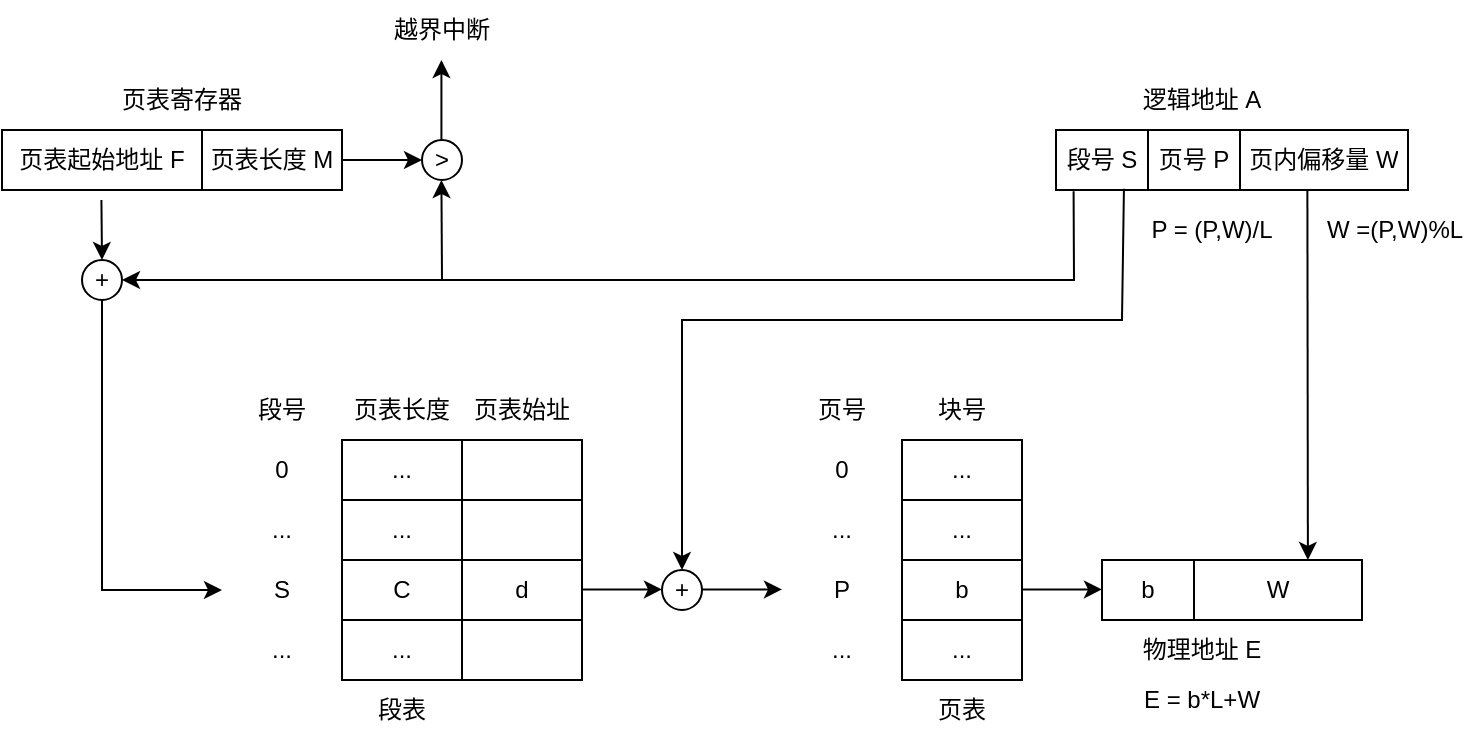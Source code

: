 <mxfile version="20.3.0" type="device"><diagram id="eAWqI2Ln9IrxOCRJqI0D" name="第 1 页"><mxGraphModel dx="813" dy="517" grid="1" gridSize="10" guides="1" tooltips="1" connect="1" arrows="1" fold="1" page="1" pageScale="1" pageWidth="827" pageHeight="1169" math="0" shadow="0"><root><mxCell id="0"/><mxCell id="1" parent="0"/><mxCell id="2LZX6X_CSnZhc2OV9Cz2-1" value="" style="shape=table;html=1;whiteSpace=wrap;startSize=0;container=1;collapsible=0;childLayout=tableLayout;" parent="1" vertex="1"><mxGeometry x="110" y="285" width="170" height="30" as="geometry"/></mxCell><mxCell id="2LZX6X_CSnZhc2OV9Cz2-2" value="" style="shape=tableRow;horizontal=0;startSize=0;swimlaneHead=0;swimlaneBody=0;top=0;left=0;bottom=0;right=0;collapsible=0;dropTarget=0;fillColor=none;points=[[0,0.5],[1,0.5]];portConstraint=eastwest;" parent="2LZX6X_CSnZhc2OV9Cz2-1" vertex="1"><mxGeometry width="170" height="30" as="geometry"/></mxCell><mxCell id="2LZX6X_CSnZhc2OV9Cz2-3" value="页表起始地址 F" style="shape=partialRectangle;html=1;whiteSpace=wrap;connectable=0;fillColor=none;top=0;left=0;bottom=0;right=0;overflow=hidden;" parent="2LZX6X_CSnZhc2OV9Cz2-2" vertex="1"><mxGeometry width="100" height="30" as="geometry"><mxRectangle width="100" height="30" as="alternateBounds"/></mxGeometry></mxCell><mxCell id="2LZX6X_CSnZhc2OV9Cz2-4" value="页表长度 M" style="shape=partialRectangle;html=1;whiteSpace=wrap;connectable=0;fillColor=none;top=0;left=0;bottom=0;right=0;overflow=hidden;" parent="2LZX6X_CSnZhc2OV9Cz2-2" vertex="1"><mxGeometry x="100" width="70" height="30" as="geometry"><mxRectangle width="70" height="30" as="alternateBounds"/></mxGeometry></mxCell><mxCell id="2LZX6X_CSnZhc2OV9Cz2-14" value="页表寄存器" style="text;html=1;strokeColor=none;fillColor=none;align=center;verticalAlign=middle;whiteSpace=wrap;rounded=0;" parent="1" vertex="1"><mxGeometry x="160" y="255" width="80" height="30" as="geometry"/></mxCell><mxCell id="2LZX6X_CSnZhc2OV9Cz2-16" value="+" style="ellipse;whiteSpace=wrap;html=1;aspect=fixed;" parent="1" vertex="1"><mxGeometry x="150" y="350" width="20" height="20" as="geometry"/></mxCell><mxCell id="2LZX6X_CSnZhc2OV9Cz2-17" value="" style="endArrow=classic;html=1;rounded=0;" parent="1" edge="1"><mxGeometry width="50" height="50" relative="1" as="geometry"><mxPoint x="159.71" y="320" as="sourcePoint"/><mxPoint x="160" y="350" as="targetPoint"/></mxGeometry></mxCell><mxCell id="2LZX6X_CSnZhc2OV9Cz2-18" value="&amp;gt;" style="ellipse;whiteSpace=wrap;html=1;aspect=fixed;" parent="1" vertex="1"><mxGeometry x="320" y="290" width="20" height="20" as="geometry"/></mxCell><mxCell id="2LZX6X_CSnZhc2OV9Cz2-19" value="" style="endArrow=classic;html=1;rounded=0;exitX=1;exitY=0.5;exitDx=0;exitDy=0;" parent="1" source="2LZX6X_CSnZhc2OV9Cz2-2" edge="1"><mxGeometry width="50" height="50" relative="1" as="geometry"><mxPoint x="290" y="350" as="sourcePoint"/><mxPoint x="320" y="300" as="targetPoint"/></mxGeometry></mxCell><mxCell id="2LZX6X_CSnZhc2OV9Cz2-20" value="" style="endArrow=classic;html=1;rounded=0;" parent="1" edge="1"><mxGeometry width="50" height="50" relative="1" as="geometry"><mxPoint x="329.71" y="290" as="sourcePoint"/><mxPoint x="329.71" y="250" as="targetPoint"/></mxGeometry></mxCell><mxCell id="2LZX6X_CSnZhc2OV9Cz2-21" value="" style="endArrow=classic;html=1;rounded=0;" parent="1" edge="1"><mxGeometry width="50" height="50" relative="1" as="geometry"><mxPoint x="330" y="360" as="sourcePoint"/><mxPoint x="329.71" y="310" as="targetPoint"/></mxGeometry></mxCell><mxCell id="2LZX6X_CSnZhc2OV9Cz2-26" value="逻辑地址 A" style="text;html=1;strokeColor=none;fillColor=none;align=center;verticalAlign=middle;whiteSpace=wrap;rounded=0;" parent="1" vertex="1"><mxGeometry x="670" y="255" width="80" height="30" as="geometry"/></mxCell><mxCell id="2LZX6X_CSnZhc2OV9Cz2-27" value="越界中断" style="text;html=1;strokeColor=none;fillColor=none;align=center;verticalAlign=middle;whiteSpace=wrap;rounded=0;" parent="1" vertex="1"><mxGeometry x="290" y="220" width="80" height="30" as="geometry"/></mxCell><mxCell id="2LZX6X_CSnZhc2OV9Cz2-28" value="" style="endArrow=classic;html=1;rounded=0;exitX=0.05;exitY=1.019;exitDx=0;exitDy=0;exitPerimeter=0;entryX=1;entryY=0.5;entryDx=0;entryDy=0;" parent="1" source="2LZX6X_CSnZhc2OV9Cz2-23" target="2LZX6X_CSnZhc2OV9Cz2-16" edge="1"><mxGeometry width="50" height="50" relative="1" as="geometry"><mxPoint x="390" y="400" as="sourcePoint"/><mxPoint x="440" y="350" as="targetPoint"/><Array as="points"><mxPoint x="646" y="360"/></Array></mxGeometry></mxCell><mxCell id="2LZX6X_CSnZhc2OV9Cz2-29" value="" style="shape=table;html=1;whiteSpace=wrap;startSize=0;container=1;collapsible=0;childLayout=tableLayout;" parent="1" vertex="1"><mxGeometry x="280" y="440" width="120" height="120" as="geometry"/></mxCell><mxCell id="2LZX6X_CSnZhc2OV9Cz2-30" value="" style="shape=tableRow;horizontal=0;startSize=0;swimlaneHead=0;swimlaneBody=0;top=0;left=0;bottom=0;right=0;collapsible=0;dropTarget=0;fillColor=none;points=[[0,0.5],[1,0.5]];portConstraint=eastwest;" parent="2LZX6X_CSnZhc2OV9Cz2-29" vertex="1"><mxGeometry width="120" height="30" as="geometry"/></mxCell><mxCell id="2LZX6X_CSnZhc2OV9Cz2-31" value="...&lt;br&gt;" style="shape=partialRectangle;html=1;whiteSpace=wrap;connectable=0;fillColor=none;top=0;left=0;bottom=0;right=0;overflow=hidden;" parent="2LZX6X_CSnZhc2OV9Cz2-30" vertex="1"><mxGeometry width="60" height="30" as="geometry"><mxRectangle width="60" height="30" as="alternateBounds"/></mxGeometry></mxCell><mxCell id="wjg2VA-_6TJEQ_uciIRn-45" style="shape=partialRectangle;html=1;whiteSpace=wrap;connectable=0;fillColor=none;top=0;left=0;bottom=0;right=0;overflow=hidden;" vertex="1" parent="2LZX6X_CSnZhc2OV9Cz2-30"><mxGeometry x="60" width="60" height="30" as="geometry"><mxRectangle width="60" height="30" as="alternateBounds"/></mxGeometry></mxCell><mxCell id="2LZX6X_CSnZhc2OV9Cz2-34" value="" style="shape=tableRow;horizontal=0;startSize=0;swimlaneHead=0;swimlaneBody=0;top=0;left=0;bottom=0;right=0;collapsible=0;dropTarget=0;fillColor=none;points=[[0,0.5],[1,0.5]];portConstraint=eastwest;" parent="2LZX6X_CSnZhc2OV9Cz2-29" vertex="1"><mxGeometry y="30" width="120" height="30" as="geometry"/></mxCell><mxCell id="2LZX6X_CSnZhc2OV9Cz2-35" value="..." style="shape=partialRectangle;html=1;whiteSpace=wrap;connectable=0;fillColor=none;top=0;left=0;bottom=0;right=0;overflow=hidden;" parent="2LZX6X_CSnZhc2OV9Cz2-34" vertex="1"><mxGeometry width="60" height="30" as="geometry"><mxRectangle width="60" height="30" as="alternateBounds"/></mxGeometry></mxCell><mxCell id="wjg2VA-_6TJEQ_uciIRn-46" style="shape=partialRectangle;html=1;whiteSpace=wrap;connectable=0;fillColor=none;top=0;left=0;bottom=0;right=0;overflow=hidden;" vertex="1" parent="2LZX6X_CSnZhc2OV9Cz2-34"><mxGeometry x="60" width="60" height="30" as="geometry"><mxRectangle width="60" height="30" as="alternateBounds"/></mxGeometry></mxCell><mxCell id="2LZX6X_CSnZhc2OV9Cz2-38" value="" style="shape=tableRow;horizontal=0;startSize=0;swimlaneHead=0;swimlaneBody=0;top=0;left=0;bottom=0;right=0;collapsible=0;dropTarget=0;fillColor=none;points=[[0,0.5],[1,0.5]];portConstraint=eastwest;" parent="2LZX6X_CSnZhc2OV9Cz2-29" vertex="1"><mxGeometry y="60" width="120" height="30" as="geometry"/></mxCell><mxCell id="2LZX6X_CSnZhc2OV9Cz2-39" value="C" style="shape=partialRectangle;html=1;whiteSpace=wrap;connectable=0;fillColor=none;top=0;left=0;bottom=0;right=0;overflow=hidden;" parent="2LZX6X_CSnZhc2OV9Cz2-38" vertex="1"><mxGeometry width="60" height="30" as="geometry"><mxRectangle width="60" height="30" as="alternateBounds"/></mxGeometry></mxCell><mxCell id="wjg2VA-_6TJEQ_uciIRn-47" value="d" style="shape=partialRectangle;html=1;whiteSpace=wrap;connectable=0;fillColor=none;top=0;left=0;bottom=0;right=0;overflow=hidden;" vertex="1" parent="2LZX6X_CSnZhc2OV9Cz2-38"><mxGeometry x="60" width="60" height="30" as="geometry"><mxRectangle width="60" height="30" as="alternateBounds"/></mxGeometry></mxCell><mxCell id="2LZX6X_CSnZhc2OV9Cz2-42" style="shape=tableRow;horizontal=0;startSize=0;swimlaneHead=0;swimlaneBody=0;top=0;left=0;bottom=0;right=0;collapsible=0;dropTarget=0;fillColor=none;points=[[0,0.5],[1,0.5]];portConstraint=eastwest;" parent="2LZX6X_CSnZhc2OV9Cz2-29" vertex="1"><mxGeometry y="90" width="120" height="30" as="geometry"/></mxCell><mxCell id="2LZX6X_CSnZhc2OV9Cz2-43" value="..." style="shape=partialRectangle;html=1;whiteSpace=wrap;connectable=0;fillColor=none;top=0;left=0;bottom=0;right=0;overflow=hidden;" parent="2LZX6X_CSnZhc2OV9Cz2-42" vertex="1"><mxGeometry width="60" height="30" as="geometry"><mxRectangle width="60" height="30" as="alternateBounds"/></mxGeometry></mxCell><mxCell id="wjg2VA-_6TJEQ_uciIRn-48" style="shape=partialRectangle;html=1;whiteSpace=wrap;connectable=0;fillColor=none;top=0;left=0;bottom=0;right=0;overflow=hidden;" vertex="1" parent="2LZX6X_CSnZhc2OV9Cz2-42"><mxGeometry x="60" width="60" height="30" as="geometry"><mxRectangle width="60" height="30" as="alternateBounds"/></mxGeometry></mxCell><mxCell id="2LZX6X_CSnZhc2OV9Cz2-22" value="" style="shape=table;html=1;whiteSpace=wrap;startSize=0;container=1;collapsible=0;childLayout=tableLayout;" parent="1" vertex="1"><mxGeometry x="637" y="285" width="176" height="30" as="geometry"/></mxCell><mxCell id="2LZX6X_CSnZhc2OV9Cz2-23" value="" style="shape=tableRow;horizontal=0;startSize=0;swimlaneHead=0;swimlaneBody=0;top=0;left=0;bottom=0;right=0;collapsible=0;dropTarget=0;fillColor=none;points=[[0,0.5],[1,0.5]];portConstraint=eastwest;" parent="2LZX6X_CSnZhc2OV9Cz2-22" vertex="1"><mxGeometry width="176" height="30" as="geometry"/></mxCell><mxCell id="wjg2VA-_6TJEQ_uciIRn-57" value="段号 S" style="shape=partialRectangle;html=1;whiteSpace=wrap;connectable=0;fillColor=none;top=0;left=0;bottom=0;right=0;overflow=hidden;" vertex="1" parent="2LZX6X_CSnZhc2OV9Cz2-23"><mxGeometry width="46" height="30" as="geometry"><mxRectangle width="46" height="30" as="alternateBounds"/></mxGeometry></mxCell><mxCell id="2LZX6X_CSnZhc2OV9Cz2-24" value="页号 P" style="shape=partialRectangle;html=1;whiteSpace=wrap;connectable=0;fillColor=none;top=0;left=0;bottom=0;right=0;overflow=hidden;" parent="2LZX6X_CSnZhc2OV9Cz2-23" vertex="1"><mxGeometry x="46" width="46" height="30" as="geometry"><mxRectangle width="46" height="30" as="alternateBounds"/></mxGeometry></mxCell><mxCell id="2LZX6X_CSnZhc2OV9Cz2-25" value="页内偏移量 W" style="shape=partialRectangle;html=1;whiteSpace=wrap;connectable=0;fillColor=none;top=0;left=0;bottom=0;right=0;overflow=hidden;" parent="2LZX6X_CSnZhc2OV9Cz2-23" vertex="1"><mxGeometry x="92" width="84" height="30" as="geometry"><mxRectangle width="84" height="30" as="alternateBounds"/></mxGeometry></mxCell><mxCell id="2LZX6X_CSnZhc2OV9Cz2-47" value="页表长度" style="text;html=1;strokeColor=none;fillColor=none;align=center;verticalAlign=middle;whiteSpace=wrap;rounded=0;" parent="1" vertex="1"><mxGeometry x="280" y="410" width="60" height="30" as="geometry"/></mxCell><mxCell id="2LZX6X_CSnZhc2OV9Cz2-48" value="段号" style="text;html=1;strokeColor=none;fillColor=none;align=center;verticalAlign=middle;whiteSpace=wrap;rounded=0;" parent="1" vertex="1"><mxGeometry x="220" y="410" width="60" height="30" as="geometry"/></mxCell><mxCell id="2LZX6X_CSnZhc2OV9Cz2-49" value="0" style="text;html=1;strokeColor=none;fillColor=none;align=center;verticalAlign=middle;whiteSpace=wrap;rounded=0;" parent="1" vertex="1"><mxGeometry x="220" y="440" width="60" height="30" as="geometry"/></mxCell><mxCell id="2LZX6X_CSnZhc2OV9Cz2-50" value="..." style="text;html=1;strokeColor=none;fillColor=none;align=center;verticalAlign=middle;whiteSpace=wrap;rounded=0;" parent="1" vertex="1"><mxGeometry x="220" y="470" width="60" height="30" as="geometry"/></mxCell><mxCell id="2LZX6X_CSnZhc2OV9Cz2-51" value="S" style="text;html=1;strokeColor=none;fillColor=none;align=center;verticalAlign=middle;whiteSpace=wrap;rounded=0;" parent="1" vertex="1"><mxGeometry x="220" y="500" width="60" height="30" as="geometry"/></mxCell><mxCell id="2LZX6X_CSnZhc2OV9Cz2-58" value="" style="endArrow=classic;html=1;rounded=0;entryX=0.615;entryY=0;entryDx=0;entryDy=0;entryPerimeter=0;exitX=0.613;exitY=0.989;exitDx=0;exitDy=0;exitPerimeter=0;" parent="1" edge="1"><mxGeometry width="50" height="50" relative="1" as="geometry"><mxPoint x="762.69" y="314.67" as="sourcePoint"/><mxPoint x="762.95" y="500" as="targetPoint"/></mxGeometry></mxCell><mxCell id="2LZX6X_CSnZhc2OV9Cz2-52" value="..." style="text;html=1;strokeColor=none;fillColor=none;align=center;verticalAlign=middle;whiteSpace=wrap;rounded=0;" parent="1" vertex="1"><mxGeometry x="220" y="530" width="60" height="30" as="geometry"/></mxCell><mxCell id="2LZX6X_CSnZhc2OV9Cz2-53" value="" style="endArrow=classic;html=1;rounded=0;exitX=0.5;exitY=1;exitDx=0;exitDy=0;entryX=0;entryY=0.5;entryDx=0;entryDy=0;" parent="1" source="2LZX6X_CSnZhc2OV9Cz2-16" target="2LZX6X_CSnZhc2OV9Cz2-51" edge="1"><mxGeometry width="50" height="50" relative="1" as="geometry"><mxPoint x="390" y="400" as="sourcePoint"/><mxPoint x="440" y="350" as="targetPoint"/><Array as="points"><mxPoint x="160" y="515"/></Array></mxGeometry></mxCell><mxCell id="2LZX6X_CSnZhc2OV9Cz2-54" value="" style="shape=table;html=1;whiteSpace=wrap;startSize=0;container=1;collapsible=0;childLayout=tableLayout;" parent="1" vertex="1"><mxGeometry x="660" y="500" width="130" height="30" as="geometry"/></mxCell><mxCell id="2LZX6X_CSnZhc2OV9Cz2-55" value="" style="shape=tableRow;horizontal=0;startSize=0;swimlaneHead=0;swimlaneBody=0;top=0;left=0;bottom=0;right=0;collapsible=0;dropTarget=0;fillColor=none;points=[[0,0.5],[1,0.5]];portConstraint=eastwest;" parent="2LZX6X_CSnZhc2OV9Cz2-54" vertex="1"><mxGeometry width="130" height="30" as="geometry"/></mxCell><mxCell id="2LZX6X_CSnZhc2OV9Cz2-56" value="b" style="shape=partialRectangle;html=1;whiteSpace=wrap;connectable=0;fillColor=none;top=0;left=0;bottom=0;right=0;overflow=hidden;" parent="2LZX6X_CSnZhc2OV9Cz2-55" vertex="1"><mxGeometry width="46" height="30" as="geometry"><mxRectangle width="46" height="30" as="alternateBounds"/></mxGeometry></mxCell><mxCell id="2LZX6X_CSnZhc2OV9Cz2-57" value="W" style="shape=partialRectangle;html=1;whiteSpace=wrap;connectable=0;fillColor=none;top=0;left=0;bottom=0;right=0;overflow=hidden;" parent="2LZX6X_CSnZhc2OV9Cz2-55" vertex="1"><mxGeometry x="46" width="84" height="30" as="geometry"><mxRectangle width="84" height="30" as="alternateBounds"/></mxGeometry></mxCell><mxCell id="2LZX6X_CSnZhc2OV9Cz2-59" value="" style="endArrow=classic;html=1;rounded=0;" parent="1" edge="1"><mxGeometry width="50" height="50" relative="1" as="geometry"><mxPoint x="400" y="514.71" as="sourcePoint"/><mxPoint x="440" y="514.71" as="targetPoint"/></mxGeometry></mxCell><mxCell id="2LZX6X_CSnZhc2OV9Cz2-60" value="物理地址 E" style="text;html=1;strokeColor=none;fillColor=none;align=center;verticalAlign=middle;whiteSpace=wrap;rounded=0;" parent="1" vertex="1"><mxGeometry x="670" y="530" width="80" height="30" as="geometry"/></mxCell><mxCell id="2LZX6X_CSnZhc2OV9Cz2-61" value="段表" style="text;html=1;strokeColor=none;fillColor=none;align=center;verticalAlign=middle;whiteSpace=wrap;rounded=0;" parent="1" vertex="1"><mxGeometry x="280" y="560" width="60" height="30" as="geometry"/></mxCell><mxCell id="2LZX6X_CSnZhc2OV9Cz2-62" value="P = (P,W)/L" style="text;html=1;strokeColor=none;fillColor=none;align=center;verticalAlign=middle;whiteSpace=wrap;rounded=0;" parent="1" vertex="1"><mxGeometry x="680" y="320" width="70" height="30" as="geometry"/></mxCell><mxCell id="2LZX6X_CSnZhc2OV9Cz2-63" value="W =(P,W)%L" style="text;html=1;strokeColor=none;fillColor=none;align=center;verticalAlign=middle;whiteSpace=wrap;rounded=0;" parent="1" vertex="1"><mxGeometry x="763" y="320" width="87" height="30" as="geometry"/></mxCell><mxCell id="2LZX6X_CSnZhc2OV9Cz2-64" value="E = b*L+W" style="text;html=1;strokeColor=none;fillColor=none;align=center;verticalAlign=middle;whiteSpace=wrap;rounded=0;" parent="1" vertex="1"><mxGeometry x="675" y="555" width="70" height="30" as="geometry"/></mxCell><mxCell id="wjg2VA-_6TJEQ_uciIRn-25" value="" style="shape=table;html=1;whiteSpace=wrap;startSize=0;container=1;collapsible=0;childLayout=tableLayout;" vertex="1" parent="1"><mxGeometry x="560" y="440" width="60" height="120" as="geometry"/></mxCell><mxCell id="wjg2VA-_6TJEQ_uciIRn-26" value="" style="shape=tableRow;horizontal=0;startSize=0;swimlaneHead=0;swimlaneBody=0;top=0;left=0;bottom=0;right=0;collapsible=0;dropTarget=0;fillColor=none;points=[[0,0.5],[1,0.5]];portConstraint=eastwest;" vertex="1" parent="wjg2VA-_6TJEQ_uciIRn-25"><mxGeometry width="60" height="30" as="geometry"/></mxCell><mxCell id="wjg2VA-_6TJEQ_uciIRn-27" value="...&lt;br&gt;" style="shape=partialRectangle;html=1;whiteSpace=wrap;connectable=0;fillColor=none;top=0;left=0;bottom=0;right=0;overflow=hidden;" vertex="1" parent="wjg2VA-_6TJEQ_uciIRn-26"><mxGeometry width="60" height="30" as="geometry"><mxRectangle width="60" height="30" as="alternateBounds"/></mxGeometry></mxCell><mxCell id="wjg2VA-_6TJEQ_uciIRn-28" value="" style="shape=tableRow;horizontal=0;startSize=0;swimlaneHead=0;swimlaneBody=0;top=0;left=0;bottom=0;right=0;collapsible=0;dropTarget=0;fillColor=none;points=[[0,0.5],[1,0.5]];portConstraint=eastwest;" vertex="1" parent="wjg2VA-_6TJEQ_uciIRn-25"><mxGeometry y="30" width="60" height="30" as="geometry"/></mxCell><mxCell id="wjg2VA-_6TJEQ_uciIRn-29" value="..." style="shape=partialRectangle;html=1;whiteSpace=wrap;connectable=0;fillColor=none;top=0;left=0;bottom=0;right=0;overflow=hidden;" vertex="1" parent="wjg2VA-_6TJEQ_uciIRn-28"><mxGeometry width="60" height="30" as="geometry"><mxRectangle width="60" height="30" as="alternateBounds"/></mxGeometry></mxCell><mxCell id="wjg2VA-_6TJEQ_uciIRn-30" value="" style="shape=tableRow;horizontal=0;startSize=0;swimlaneHead=0;swimlaneBody=0;top=0;left=0;bottom=0;right=0;collapsible=0;dropTarget=0;fillColor=none;points=[[0,0.5],[1,0.5]];portConstraint=eastwest;" vertex="1" parent="wjg2VA-_6TJEQ_uciIRn-25"><mxGeometry y="60" width="60" height="30" as="geometry"/></mxCell><mxCell id="wjg2VA-_6TJEQ_uciIRn-31" value="b" style="shape=partialRectangle;html=1;whiteSpace=wrap;connectable=0;fillColor=none;top=0;left=0;bottom=0;right=0;overflow=hidden;" vertex="1" parent="wjg2VA-_6TJEQ_uciIRn-30"><mxGeometry width="60" height="30" as="geometry"><mxRectangle width="60" height="30" as="alternateBounds"/></mxGeometry></mxCell><mxCell id="wjg2VA-_6TJEQ_uciIRn-32" style="shape=tableRow;horizontal=0;startSize=0;swimlaneHead=0;swimlaneBody=0;top=0;left=0;bottom=0;right=0;collapsible=0;dropTarget=0;fillColor=none;points=[[0,0.5],[1,0.5]];portConstraint=eastwest;" vertex="1" parent="wjg2VA-_6TJEQ_uciIRn-25"><mxGeometry y="90" width="60" height="30" as="geometry"/></mxCell><mxCell id="wjg2VA-_6TJEQ_uciIRn-33" value="..." style="shape=partialRectangle;html=1;whiteSpace=wrap;connectable=0;fillColor=none;top=0;left=0;bottom=0;right=0;overflow=hidden;" vertex="1" parent="wjg2VA-_6TJEQ_uciIRn-32"><mxGeometry width="60" height="30" as="geometry"><mxRectangle width="60" height="30" as="alternateBounds"/></mxGeometry></mxCell><mxCell id="wjg2VA-_6TJEQ_uciIRn-34" value="块号" style="text;html=1;strokeColor=none;fillColor=none;align=center;verticalAlign=middle;whiteSpace=wrap;rounded=0;" vertex="1" parent="1"><mxGeometry x="560" y="410" width="60" height="30" as="geometry"/></mxCell><mxCell id="wjg2VA-_6TJEQ_uciIRn-35" value="页号" style="text;html=1;strokeColor=none;fillColor=none;align=center;verticalAlign=middle;whiteSpace=wrap;rounded=0;" vertex="1" parent="1"><mxGeometry x="500" y="410" width="60" height="30" as="geometry"/></mxCell><mxCell id="wjg2VA-_6TJEQ_uciIRn-36" value="0" style="text;html=1;strokeColor=none;fillColor=none;align=center;verticalAlign=middle;whiteSpace=wrap;rounded=0;" vertex="1" parent="1"><mxGeometry x="500" y="440" width="60" height="30" as="geometry"/></mxCell><mxCell id="wjg2VA-_6TJEQ_uciIRn-37" value="..." style="text;html=1;strokeColor=none;fillColor=none;align=center;verticalAlign=middle;whiteSpace=wrap;rounded=0;" vertex="1" parent="1"><mxGeometry x="500" y="470" width="60" height="30" as="geometry"/></mxCell><mxCell id="wjg2VA-_6TJEQ_uciIRn-38" value="P" style="text;html=1;strokeColor=none;fillColor=none;align=center;verticalAlign=middle;whiteSpace=wrap;rounded=0;" vertex="1" parent="1"><mxGeometry x="500" y="500" width="60" height="30" as="geometry"/></mxCell><mxCell id="wjg2VA-_6TJEQ_uciIRn-39" value="..." style="text;html=1;strokeColor=none;fillColor=none;align=center;verticalAlign=middle;whiteSpace=wrap;rounded=0;" vertex="1" parent="1"><mxGeometry x="500" y="530" width="60" height="30" as="geometry"/></mxCell><mxCell id="wjg2VA-_6TJEQ_uciIRn-40" value="页表" style="text;html=1;strokeColor=none;fillColor=none;align=center;verticalAlign=middle;whiteSpace=wrap;rounded=0;" vertex="1" parent="1"><mxGeometry x="560" y="560" width="60" height="30" as="geometry"/></mxCell><mxCell id="wjg2VA-_6TJEQ_uciIRn-49" value="页表始址" style="text;html=1;strokeColor=none;fillColor=none;align=center;verticalAlign=middle;whiteSpace=wrap;rounded=0;" vertex="1" parent="1"><mxGeometry x="340" y="410" width="60" height="30" as="geometry"/></mxCell><mxCell id="wjg2VA-_6TJEQ_uciIRn-50" value="+" style="ellipse;whiteSpace=wrap;html=1;aspect=fixed;" vertex="1" parent="1"><mxGeometry x="440" y="505" width="20" height="20" as="geometry"/></mxCell><mxCell id="wjg2VA-_6TJEQ_uciIRn-51" value="" style="endArrow=classic;html=1;rounded=0;" edge="1" parent="1"><mxGeometry width="50" height="50" relative="1" as="geometry"><mxPoint x="460" y="514.71" as="sourcePoint"/><mxPoint x="500" y="514.71" as="targetPoint"/></mxGeometry></mxCell><mxCell id="wjg2VA-_6TJEQ_uciIRn-54" value="" style="endArrow=classic;html=1;rounded=0;" edge="1" parent="1"><mxGeometry width="50" height="50" relative="1" as="geometry"><mxPoint x="620" y="514.71" as="sourcePoint"/><mxPoint x="660" y="514.71" as="targetPoint"/></mxGeometry></mxCell><mxCell id="wjg2VA-_6TJEQ_uciIRn-55" value="" style="endArrow=classic;html=1;rounded=0;exitX=0.193;exitY=0.981;exitDx=0;exitDy=0;exitPerimeter=0;entryX=0.5;entryY=0;entryDx=0;entryDy=0;" edge="1" parent="1" source="2LZX6X_CSnZhc2OV9Cz2-23" target="wjg2VA-_6TJEQ_uciIRn-50"><mxGeometry width="50" height="50" relative="1" as="geometry"><mxPoint x="675" y="345" as="sourcePoint"/><mxPoint x="535" y="405" as="targetPoint"/><Array as="points"><mxPoint x="670" y="380"/><mxPoint x="450" y="380"/></Array></mxGeometry></mxCell></root></mxGraphModel></diagram></mxfile>